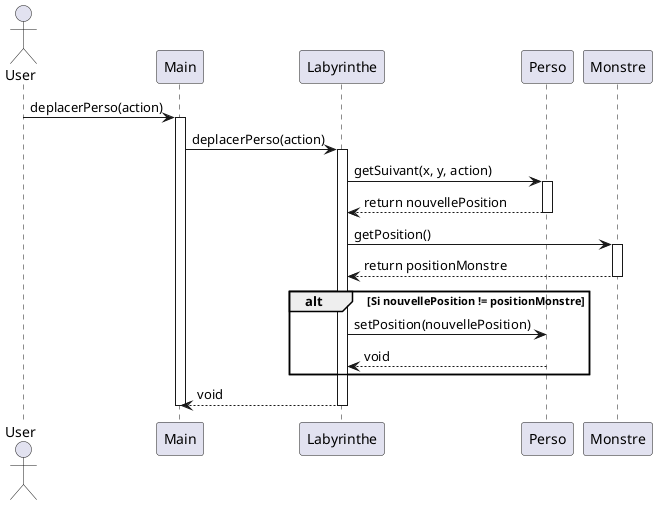@startuml
actor User
participant Main
participant Labyrinthe
participant Perso
participant Monstre

User -> Main: deplacerPerso(action)
activate Main
Main -> Labyrinthe: deplacerPerso(action)
activate Labyrinthe
Labyrinthe -> Perso: getSuivant(x, y, action)
activate Perso
Perso --> Labyrinthe: return nouvellePosition
deactivate Perso
Labyrinthe -> Monstre: getPosition()
activate Monstre
Monstre --> Labyrinthe: return positionMonstre
deactivate Monstre
alt Si nouvellePosition != positionMonstre
    Labyrinthe -> Perso: setPosition(nouvellePosition)
    Perso --> Labyrinthe:void
end
Labyrinthe --> Main : void
deactivate Labyrinthe
deactivate Main
@enduml